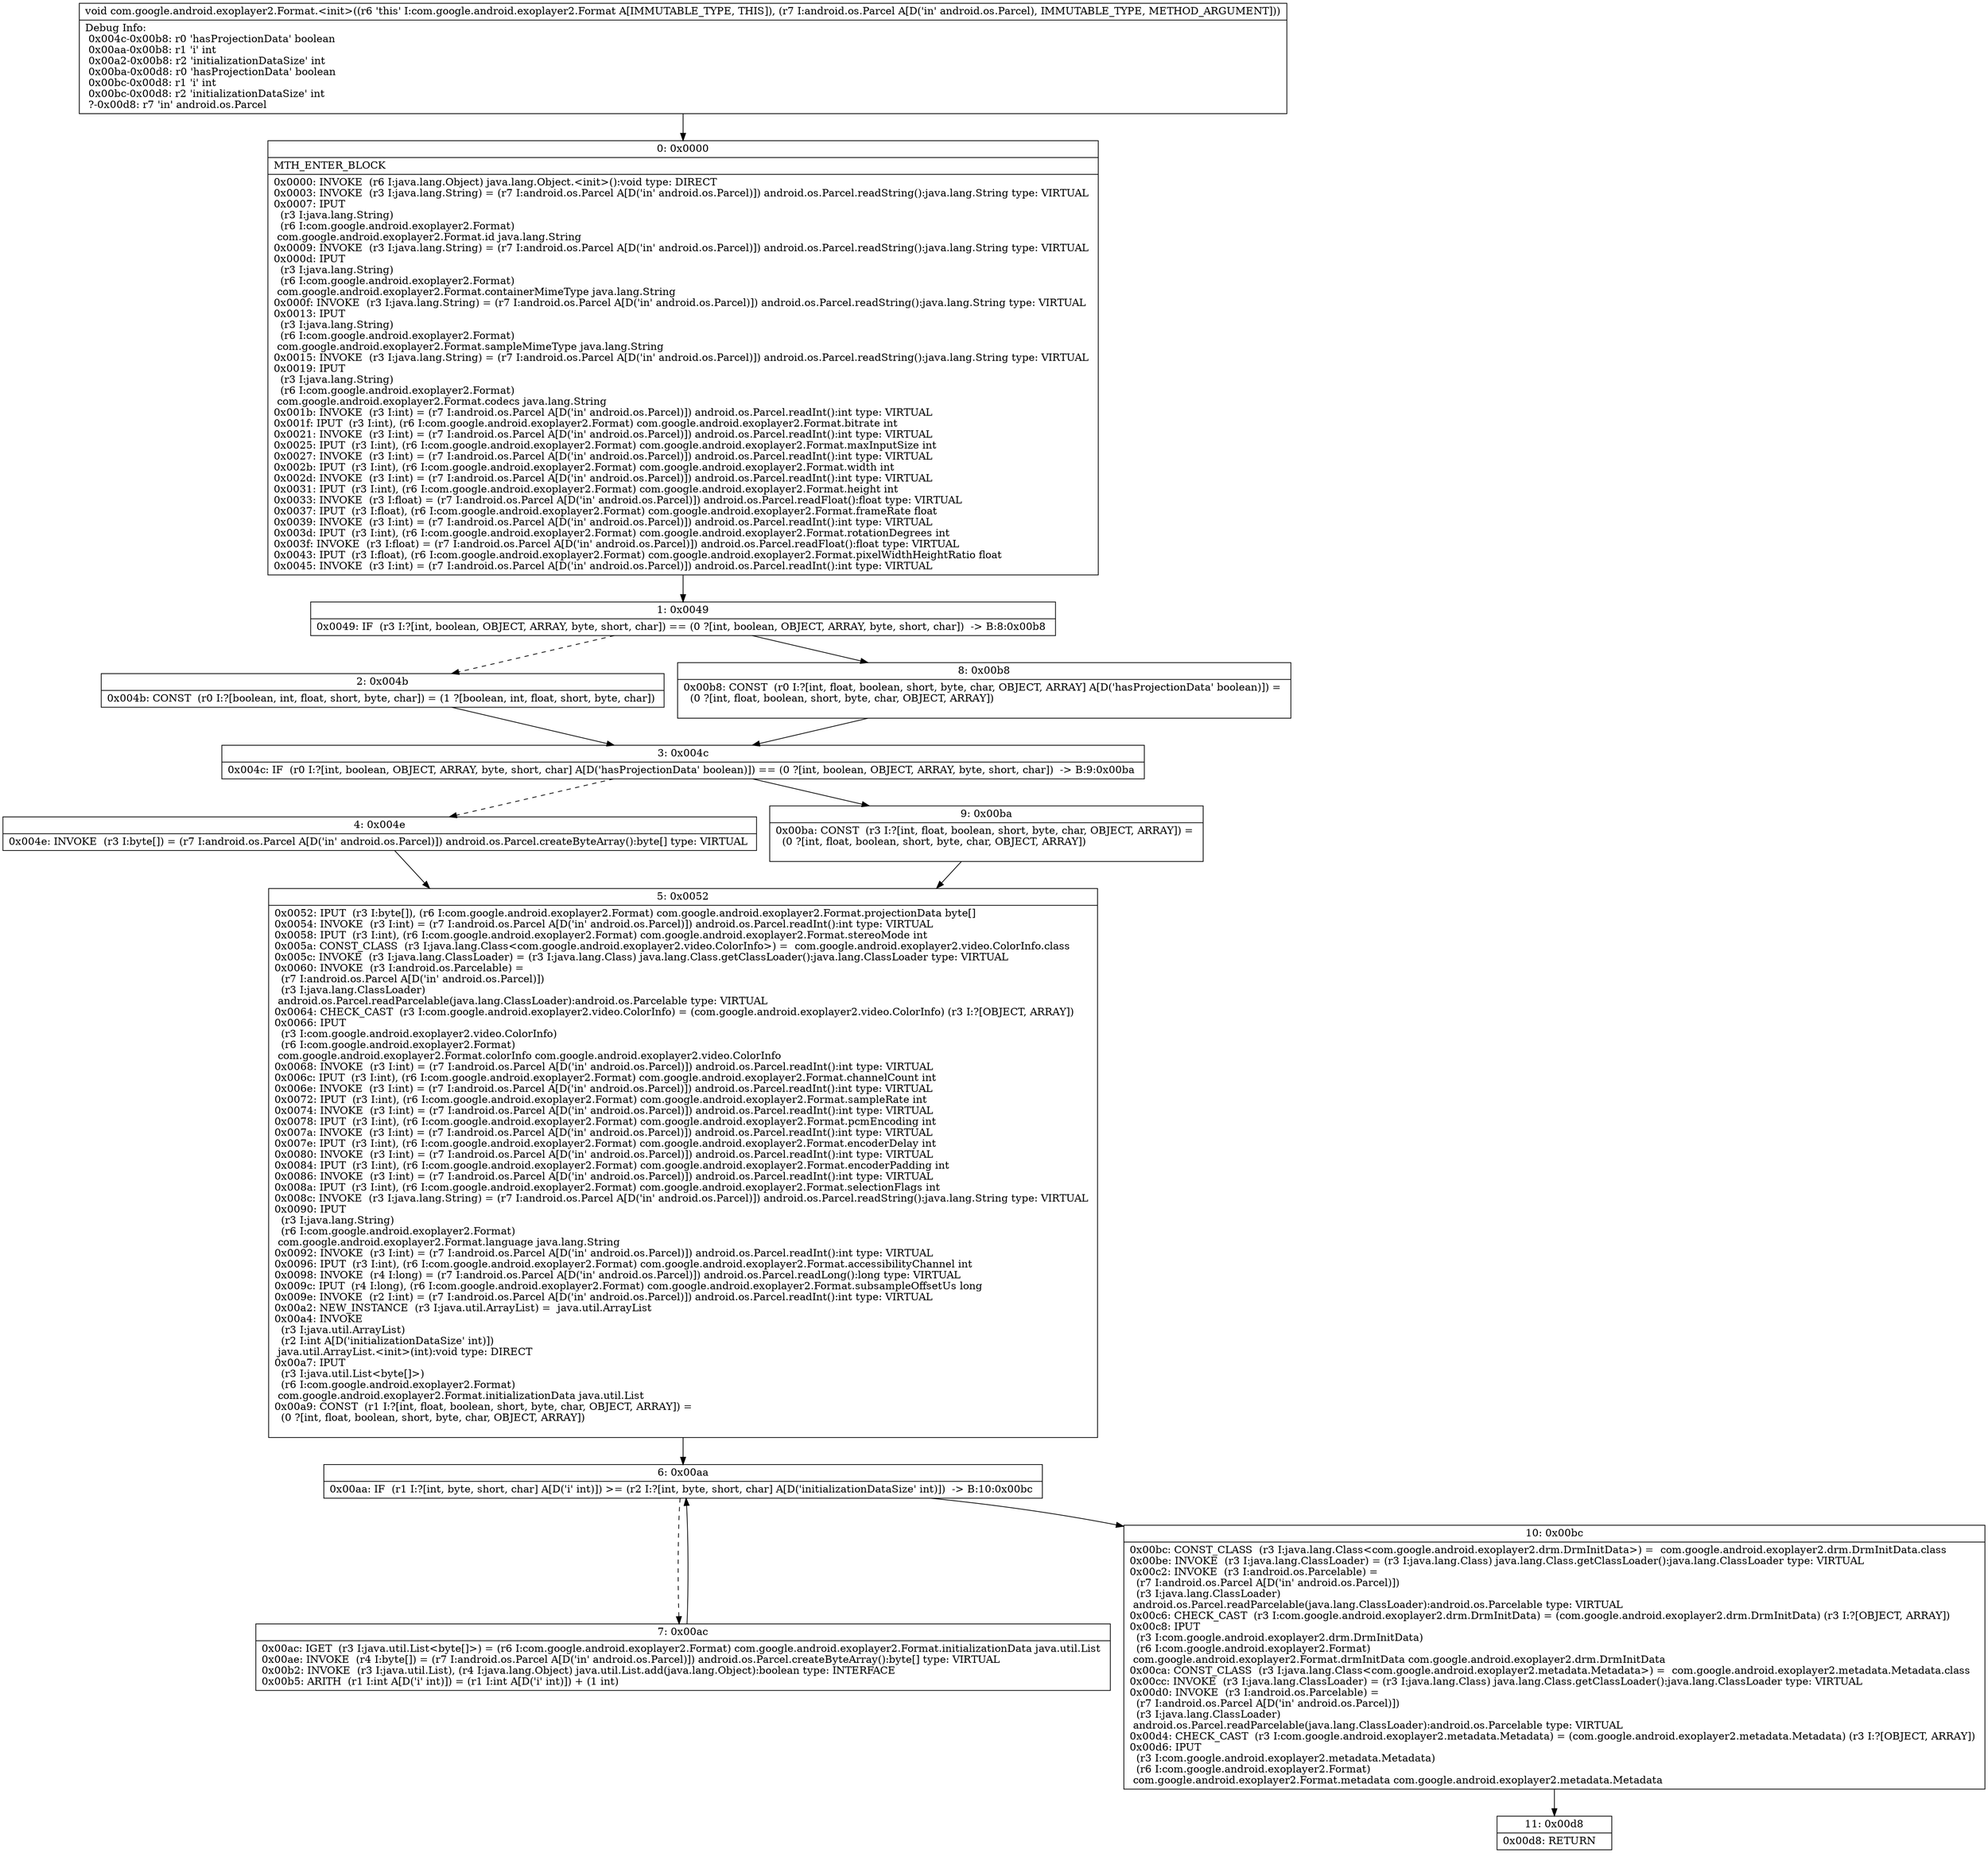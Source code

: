 digraph "CFG forcom.google.android.exoplayer2.Format.\<init\>(Landroid\/os\/Parcel;)V" {
Node_0 [shape=record,label="{0\:\ 0x0000|MTH_ENTER_BLOCK\l|0x0000: INVOKE  (r6 I:java.lang.Object) java.lang.Object.\<init\>():void type: DIRECT \l0x0003: INVOKE  (r3 I:java.lang.String) = (r7 I:android.os.Parcel A[D('in' android.os.Parcel)]) android.os.Parcel.readString():java.lang.String type: VIRTUAL \l0x0007: IPUT  \l  (r3 I:java.lang.String)\l  (r6 I:com.google.android.exoplayer2.Format)\l com.google.android.exoplayer2.Format.id java.lang.String \l0x0009: INVOKE  (r3 I:java.lang.String) = (r7 I:android.os.Parcel A[D('in' android.os.Parcel)]) android.os.Parcel.readString():java.lang.String type: VIRTUAL \l0x000d: IPUT  \l  (r3 I:java.lang.String)\l  (r6 I:com.google.android.exoplayer2.Format)\l com.google.android.exoplayer2.Format.containerMimeType java.lang.String \l0x000f: INVOKE  (r3 I:java.lang.String) = (r7 I:android.os.Parcel A[D('in' android.os.Parcel)]) android.os.Parcel.readString():java.lang.String type: VIRTUAL \l0x0013: IPUT  \l  (r3 I:java.lang.String)\l  (r6 I:com.google.android.exoplayer2.Format)\l com.google.android.exoplayer2.Format.sampleMimeType java.lang.String \l0x0015: INVOKE  (r3 I:java.lang.String) = (r7 I:android.os.Parcel A[D('in' android.os.Parcel)]) android.os.Parcel.readString():java.lang.String type: VIRTUAL \l0x0019: IPUT  \l  (r3 I:java.lang.String)\l  (r6 I:com.google.android.exoplayer2.Format)\l com.google.android.exoplayer2.Format.codecs java.lang.String \l0x001b: INVOKE  (r3 I:int) = (r7 I:android.os.Parcel A[D('in' android.os.Parcel)]) android.os.Parcel.readInt():int type: VIRTUAL \l0x001f: IPUT  (r3 I:int), (r6 I:com.google.android.exoplayer2.Format) com.google.android.exoplayer2.Format.bitrate int \l0x0021: INVOKE  (r3 I:int) = (r7 I:android.os.Parcel A[D('in' android.os.Parcel)]) android.os.Parcel.readInt():int type: VIRTUAL \l0x0025: IPUT  (r3 I:int), (r6 I:com.google.android.exoplayer2.Format) com.google.android.exoplayer2.Format.maxInputSize int \l0x0027: INVOKE  (r3 I:int) = (r7 I:android.os.Parcel A[D('in' android.os.Parcel)]) android.os.Parcel.readInt():int type: VIRTUAL \l0x002b: IPUT  (r3 I:int), (r6 I:com.google.android.exoplayer2.Format) com.google.android.exoplayer2.Format.width int \l0x002d: INVOKE  (r3 I:int) = (r7 I:android.os.Parcel A[D('in' android.os.Parcel)]) android.os.Parcel.readInt():int type: VIRTUAL \l0x0031: IPUT  (r3 I:int), (r6 I:com.google.android.exoplayer2.Format) com.google.android.exoplayer2.Format.height int \l0x0033: INVOKE  (r3 I:float) = (r7 I:android.os.Parcel A[D('in' android.os.Parcel)]) android.os.Parcel.readFloat():float type: VIRTUAL \l0x0037: IPUT  (r3 I:float), (r6 I:com.google.android.exoplayer2.Format) com.google.android.exoplayer2.Format.frameRate float \l0x0039: INVOKE  (r3 I:int) = (r7 I:android.os.Parcel A[D('in' android.os.Parcel)]) android.os.Parcel.readInt():int type: VIRTUAL \l0x003d: IPUT  (r3 I:int), (r6 I:com.google.android.exoplayer2.Format) com.google.android.exoplayer2.Format.rotationDegrees int \l0x003f: INVOKE  (r3 I:float) = (r7 I:android.os.Parcel A[D('in' android.os.Parcel)]) android.os.Parcel.readFloat():float type: VIRTUAL \l0x0043: IPUT  (r3 I:float), (r6 I:com.google.android.exoplayer2.Format) com.google.android.exoplayer2.Format.pixelWidthHeightRatio float \l0x0045: INVOKE  (r3 I:int) = (r7 I:android.os.Parcel A[D('in' android.os.Parcel)]) android.os.Parcel.readInt():int type: VIRTUAL \l}"];
Node_1 [shape=record,label="{1\:\ 0x0049|0x0049: IF  (r3 I:?[int, boolean, OBJECT, ARRAY, byte, short, char]) == (0 ?[int, boolean, OBJECT, ARRAY, byte, short, char])  \-\> B:8:0x00b8 \l}"];
Node_2 [shape=record,label="{2\:\ 0x004b|0x004b: CONST  (r0 I:?[boolean, int, float, short, byte, char]) = (1 ?[boolean, int, float, short, byte, char]) \l}"];
Node_3 [shape=record,label="{3\:\ 0x004c|0x004c: IF  (r0 I:?[int, boolean, OBJECT, ARRAY, byte, short, char] A[D('hasProjectionData' boolean)]) == (0 ?[int, boolean, OBJECT, ARRAY, byte, short, char])  \-\> B:9:0x00ba \l}"];
Node_4 [shape=record,label="{4\:\ 0x004e|0x004e: INVOKE  (r3 I:byte[]) = (r7 I:android.os.Parcel A[D('in' android.os.Parcel)]) android.os.Parcel.createByteArray():byte[] type: VIRTUAL \l}"];
Node_5 [shape=record,label="{5\:\ 0x0052|0x0052: IPUT  (r3 I:byte[]), (r6 I:com.google.android.exoplayer2.Format) com.google.android.exoplayer2.Format.projectionData byte[] \l0x0054: INVOKE  (r3 I:int) = (r7 I:android.os.Parcel A[D('in' android.os.Parcel)]) android.os.Parcel.readInt():int type: VIRTUAL \l0x0058: IPUT  (r3 I:int), (r6 I:com.google.android.exoplayer2.Format) com.google.android.exoplayer2.Format.stereoMode int \l0x005a: CONST_CLASS  (r3 I:java.lang.Class\<com.google.android.exoplayer2.video.ColorInfo\>) =  com.google.android.exoplayer2.video.ColorInfo.class \l0x005c: INVOKE  (r3 I:java.lang.ClassLoader) = (r3 I:java.lang.Class) java.lang.Class.getClassLoader():java.lang.ClassLoader type: VIRTUAL \l0x0060: INVOKE  (r3 I:android.os.Parcelable) = \l  (r7 I:android.os.Parcel A[D('in' android.os.Parcel)])\l  (r3 I:java.lang.ClassLoader)\l android.os.Parcel.readParcelable(java.lang.ClassLoader):android.os.Parcelable type: VIRTUAL \l0x0064: CHECK_CAST  (r3 I:com.google.android.exoplayer2.video.ColorInfo) = (com.google.android.exoplayer2.video.ColorInfo) (r3 I:?[OBJECT, ARRAY]) \l0x0066: IPUT  \l  (r3 I:com.google.android.exoplayer2.video.ColorInfo)\l  (r6 I:com.google.android.exoplayer2.Format)\l com.google.android.exoplayer2.Format.colorInfo com.google.android.exoplayer2.video.ColorInfo \l0x0068: INVOKE  (r3 I:int) = (r7 I:android.os.Parcel A[D('in' android.os.Parcel)]) android.os.Parcel.readInt():int type: VIRTUAL \l0x006c: IPUT  (r3 I:int), (r6 I:com.google.android.exoplayer2.Format) com.google.android.exoplayer2.Format.channelCount int \l0x006e: INVOKE  (r3 I:int) = (r7 I:android.os.Parcel A[D('in' android.os.Parcel)]) android.os.Parcel.readInt():int type: VIRTUAL \l0x0072: IPUT  (r3 I:int), (r6 I:com.google.android.exoplayer2.Format) com.google.android.exoplayer2.Format.sampleRate int \l0x0074: INVOKE  (r3 I:int) = (r7 I:android.os.Parcel A[D('in' android.os.Parcel)]) android.os.Parcel.readInt():int type: VIRTUAL \l0x0078: IPUT  (r3 I:int), (r6 I:com.google.android.exoplayer2.Format) com.google.android.exoplayer2.Format.pcmEncoding int \l0x007a: INVOKE  (r3 I:int) = (r7 I:android.os.Parcel A[D('in' android.os.Parcel)]) android.os.Parcel.readInt():int type: VIRTUAL \l0x007e: IPUT  (r3 I:int), (r6 I:com.google.android.exoplayer2.Format) com.google.android.exoplayer2.Format.encoderDelay int \l0x0080: INVOKE  (r3 I:int) = (r7 I:android.os.Parcel A[D('in' android.os.Parcel)]) android.os.Parcel.readInt():int type: VIRTUAL \l0x0084: IPUT  (r3 I:int), (r6 I:com.google.android.exoplayer2.Format) com.google.android.exoplayer2.Format.encoderPadding int \l0x0086: INVOKE  (r3 I:int) = (r7 I:android.os.Parcel A[D('in' android.os.Parcel)]) android.os.Parcel.readInt():int type: VIRTUAL \l0x008a: IPUT  (r3 I:int), (r6 I:com.google.android.exoplayer2.Format) com.google.android.exoplayer2.Format.selectionFlags int \l0x008c: INVOKE  (r3 I:java.lang.String) = (r7 I:android.os.Parcel A[D('in' android.os.Parcel)]) android.os.Parcel.readString():java.lang.String type: VIRTUAL \l0x0090: IPUT  \l  (r3 I:java.lang.String)\l  (r6 I:com.google.android.exoplayer2.Format)\l com.google.android.exoplayer2.Format.language java.lang.String \l0x0092: INVOKE  (r3 I:int) = (r7 I:android.os.Parcel A[D('in' android.os.Parcel)]) android.os.Parcel.readInt():int type: VIRTUAL \l0x0096: IPUT  (r3 I:int), (r6 I:com.google.android.exoplayer2.Format) com.google.android.exoplayer2.Format.accessibilityChannel int \l0x0098: INVOKE  (r4 I:long) = (r7 I:android.os.Parcel A[D('in' android.os.Parcel)]) android.os.Parcel.readLong():long type: VIRTUAL \l0x009c: IPUT  (r4 I:long), (r6 I:com.google.android.exoplayer2.Format) com.google.android.exoplayer2.Format.subsampleOffsetUs long \l0x009e: INVOKE  (r2 I:int) = (r7 I:android.os.Parcel A[D('in' android.os.Parcel)]) android.os.Parcel.readInt():int type: VIRTUAL \l0x00a2: NEW_INSTANCE  (r3 I:java.util.ArrayList) =  java.util.ArrayList \l0x00a4: INVOKE  \l  (r3 I:java.util.ArrayList)\l  (r2 I:int A[D('initializationDataSize' int)])\l java.util.ArrayList.\<init\>(int):void type: DIRECT \l0x00a7: IPUT  \l  (r3 I:java.util.List\<byte[]\>)\l  (r6 I:com.google.android.exoplayer2.Format)\l com.google.android.exoplayer2.Format.initializationData java.util.List \l0x00a9: CONST  (r1 I:?[int, float, boolean, short, byte, char, OBJECT, ARRAY]) = \l  (0 ?[int, float, boolean, short, byte, char, OBJECT, ARRAY])\l \l}"];
Node_6 [shape=record,label="{6\:\ 0x00aa|0x00aa: IF  (r1 I:?[int, byte, short, char] A[D('i' int)]) \>= (r2 I:?[int, byte, short, char] A[D('initializationDataSize' int)])  \-\> B:10:0x00bc \l}"];
Node_7 [shape=record,label="{7\:\ 0x00ac|0x00ac: IGET  (r3 I:java.util.List\<byte[]\>) = (r6 I:com.google.android.exoplayer2.Format) com.google.android.exoplayer2.Format.initializationData java.util.List \l0x00ae: INVOKE  (r4 I:byte[]) = (r7 I:android.os.Parcel A[D('in' android.os.Parcel)]) android.os.Parcel.createByteArray():byte[] type: VIRTUAL \l0x00b2: INVOKE  (r3 I:java.util.List), (r4 I:java.lang.Object) java.util.List.add(java.lang.Object):boolean type: INTERFACE \l0x00b5: ARITH  (r1 I:int A[D('i' int)]) = (r1 I:int A[D('i' int)]) + (1 int) \l}"];
Node_8 [shape=record,label="{8\:\ 0x00b8|0x00b8: CONST  (r0 I:?[int, float, boolean, short, byte, char, OBJECT, ARRAY] A[D('hasProjectionData' boolean)]) = \l  (0 ?[int, float, boolean, short, byte, char, OBJECT, ARRAY])\l \l}"];
Node_9 [shape=record,label="{9\:\ 0x00ba|0x00ba: CONST  (r3 I:?[int, float, boolean, short, byte, char, OBJECT, ARRAY]) = \l  (0 ?[int, float, boolean, short, byte, char, OBJECT, ARRAY])\l \l}"];
Node_10 [shape=record,label="{10\:\ 0x00bc|0x00bc: CONST_CLASS  (r3 I:java.lang.Class\<com.google.android.exoplayer2.drm.DrmInitData\>) =  com.google.android.exoplayer2.drm.DrmInitData.class \l0x00be: INVOKE  (r3 I:java.lang.ClassLoader) = (r3 I:java.lang.Class) java.lang.Class.getClassLoader():java.lang.ClassLoader type: VIRTUAL \l0x00c2: INVOKE  (r3 I:android.os.Parcelable) = \l  (r7 I:android.os.Parcel A[D('in' android.os.Parcel)])\l  (r3 I:java.lang.ClassLoader)\l android.os.Parcel.readParcelable(java.lang.ClassLoader):android.os.Parcelable type: VIRTUAL \l0x00c6: CHECK_CAST  (r3 I:com.google.android.exoplayer2.drm.DrmInitData) = (com.google.android.exoplayer2.drm.DrmInitData) (r3 I:?[OBJECT, ARRAY]) \l0x00c8: IPUT  \l  (r3 I:com.google.android.exoplayer2.drm.DrmInitData)\l  (r6 I:com.google.android.exoplayer2.Format)\l com.google.android.exoplayer2.Format.drmInitData com.google.android.exoplayer2.drm.DrmInitData \l0x00ca: CONST_CLASS  (r3 I:java.lang.Class\<com.google.android.exoplayer2.metadata.Metadata\>) =  com.google.android.exoplayer2.metadata.Metadata.class \l0x00cc: INVOKE  (r3 I:java.lang.ClassLoader) = (r3 I:java.lang.Class) java.lang.Class.getClassLoader():java.lang.ClassLoader type: VIRTUAL \l0x00d0: INVOKE  (r3 I:android.os.Parcelable) = \l  (r7 I:android.os.Parcel A[D('in' android.os.Parcel)])\l  (r3 I:java.lang.ClassLoader)\l android.os.Parcel.readParcelable(java.lang.ClassLoader):android.os.Parcelable type: VIRTUAL \l0x00d4: CHECK_CAST  (r3 I:com.google.android.exoplayer2.metadata.Metadata) = (com.google.android.exoplayer2.metadata.Metadata) (r3 I:?[OBJECT, ARRAY]) \l0x00d6: IPUT  \l  (r3 I:com.google.android.exoplayer2.metadata.Metadata)\l  (r6 I:com.google.android.exoplayer2.Format)\l com.google.android.exoplayer2.Format.metadata com.google.android.exoplayer2.metadata.Metadata \l}"];
Node_11 [shape=record,label="{11\:\ 0x00d8|0x00d8: RETURN   \l}"];
MethodNode[shape=record,label="{void com.google.android.exoplayer2.Format.\<init\>((r6 'this' I:com.google.android.exoplayer2.Format A[IMMUTABLE_TYPE, THIS]), (r7 I:android.os.Parcel A[D('in' android.os.Parcel), IMMUTABLE_TYPE, METHOD_ARGUMENT]))  | Debug Info:\l  0x004c\-0x00b8: r0 'hasProjectionData' boolean\l  0x00aa\-0x00b8: r1 'i' int\l  0x00a2\-0x00b8: r2 'initializationDataSize' int\l  0x00ba\-0x00d8: r0 'hasProjectionData' boolean\l  0x00bc\-0x00d8: r1 'i' int\l  0x00bc\-0x00d8: r2 'initializationDataSize' int\l  ?\-0x00d8: r7 'in' android.os.Parcel\l}"];
MethodNode -> Node_0;
Node_0 -> Node_1;
Node_1 -> Node_2[style=dashed];
Node_1 -> Node_8;
Node_2 -> Node_3;
Node_3 -> Node_4[style=dashed];
Node_3 -> Node_9;
Node_4 -> Node_5;
Node_5 -> Node_6;
Node_6 -> Node_7[style=dashed];
Node_6 -> Node_10;
Node_7 -> Node_6;
Node_8 -> Node_3;
Node_9 -> Node_5;
Node_10 -> Node_11;
}

